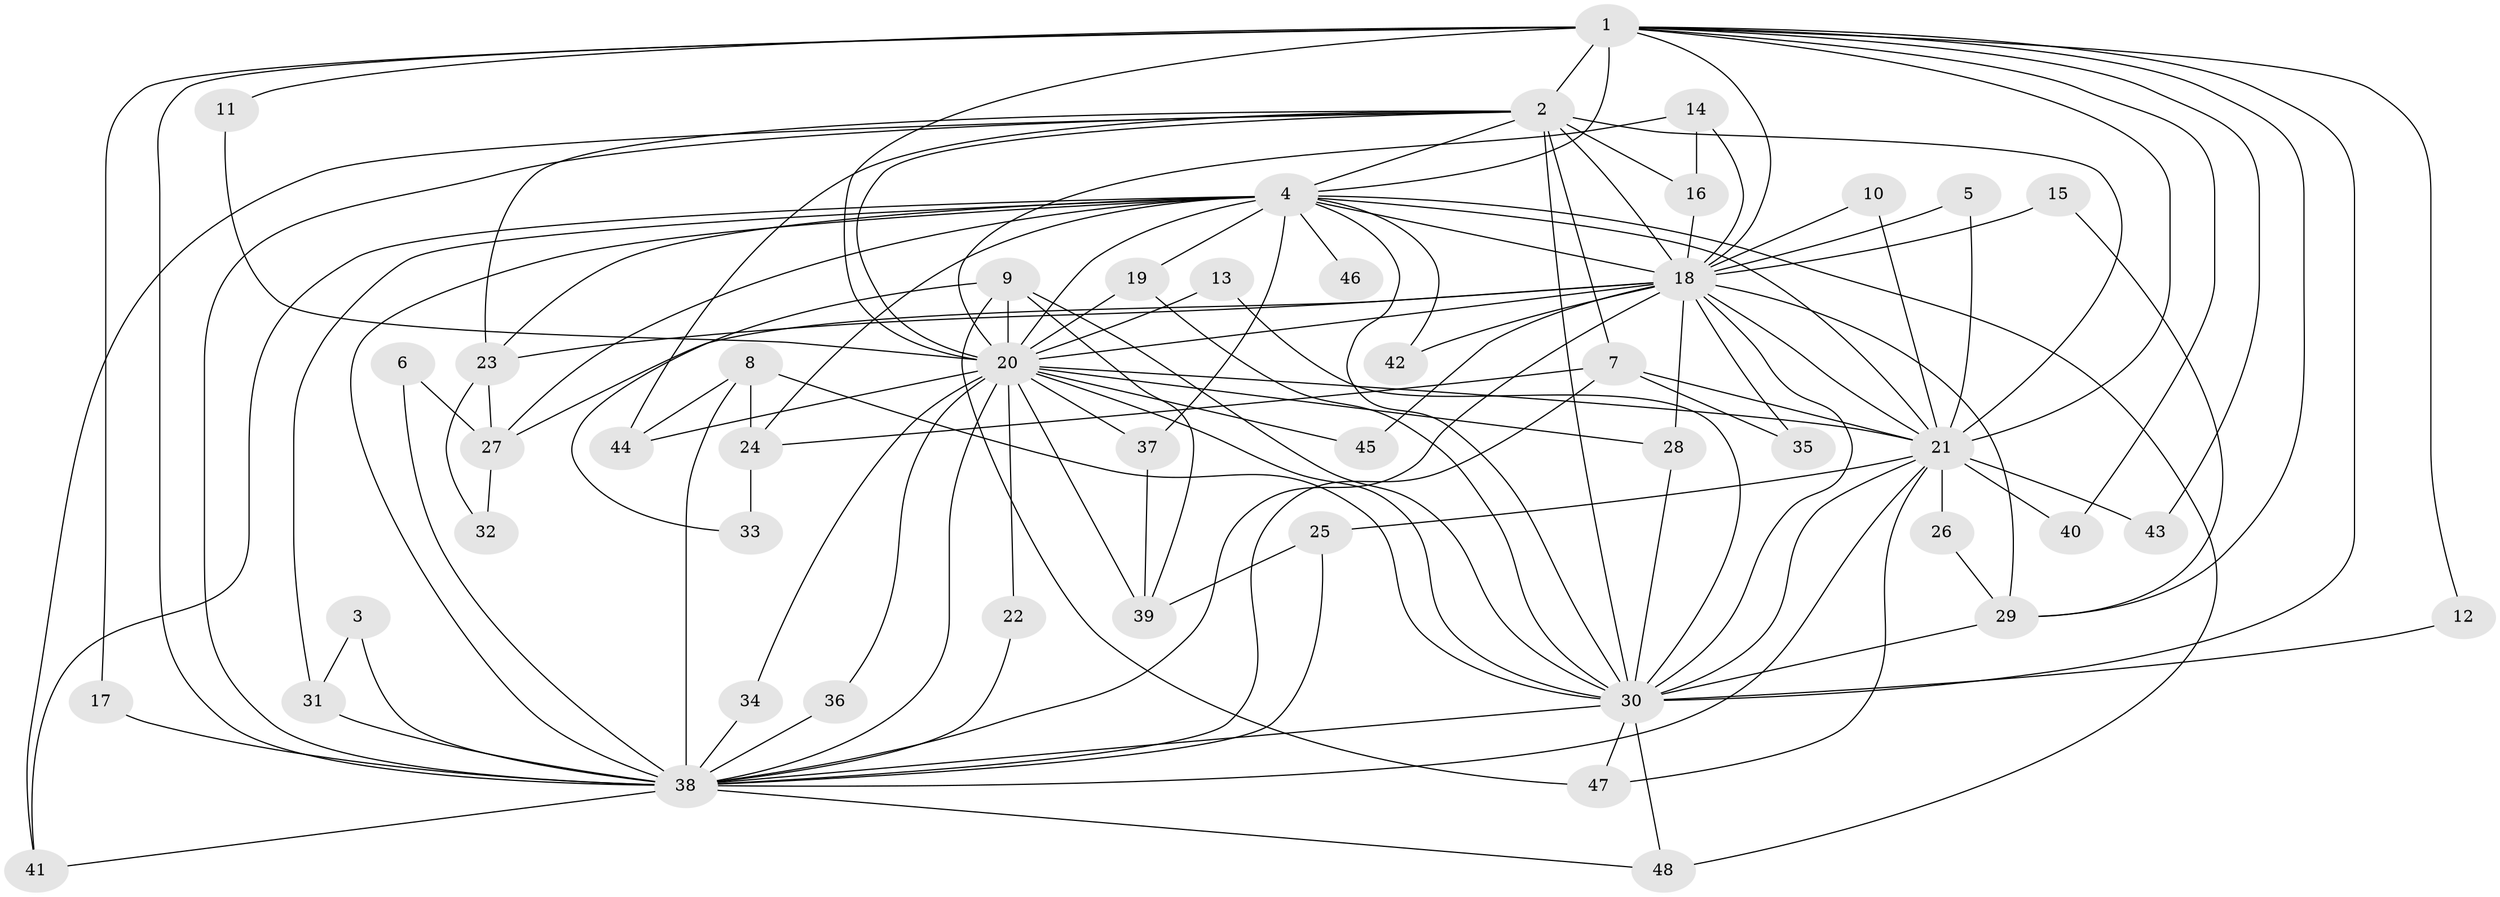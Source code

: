 // original degree distribution, {22: 0.012987012987012988, 20: 0.012987012987012988, 12: 0.025974025974025976, 26: 0.025974025974025976, 18: 0.012987012987012988, 11: 0.012987012987012988, 15: 0.012987012987012988, 23: 0.012987012987012988, 3: 0.22077922077922077, 2: 0.5454545454545454, 4: 0.03896103896103896, 5: 0.05194805194805195, 6: 0.012987012987012988}
// Generated by graph-tools (version 1.1) at 2025/36/03/04/25 23:36:14]
// undirected, 48 vertices, 121 edges
graph export_dot {
  node [color=gray90,style=filled];
  1;
  2;
  3;
  4;
  5;
  6;
  7;
  8;
  9;
  10;
  11;
  12;
  13;
  14;
  15;
  16;
  17;
  18;
  19;
  20;
  21;
  22;
  23;
  24;
  25;
  26;
  27;
  28;
  29;
  30;
  31;
  32;
  33;
  34;
  35;
  36;
  37;
  38;
  39;
  40;
  41;
  42;
  43;
  44;
  45;
  46;
  47;
  48;
  1 -- 2 [weight=4.0];
  1 -- 4 [weight=2.0];
  1 -- 11 [weight=1.0];
  1 -- 12 [weight=1.0];
  1 -- 17 [weight=1.0];
  1 -- 18 [weight=2.0];
  1 -- 20 [weight=3.0];
  1 -- 21 [weight=2.0];
  1 -- 29 [weight=1.0];
  1 -- 30 [weight=3.0];
  1 -- 38 [weight=2.0];
  1 -- 40 [weight=1.0];
  1 -- 43 [weight=1.0];
  2 -- 4 [weight=2.0];
  2 -- 7 [weight=1.0];
  2 -- 16 [weight=1.0];
  2 -- 18 [weight=2.0];
  2 -- 20 [weight=2.0];
  2 -- 21 [weight=3.0];
  2 -- 23 [weight=1.0];
  2 -- 30 [weight=2.0];
  2 -- 38 [weight=2.0];
  2 -- 41 [weight=1.0];
  2 -- 44 [weight=1.0];
  3 -- 31 [weight=1.0];
  3 -- 38 [weight=1.0];
  4 -- 18 [weight=1.0];
  4 -- 19 [weight=1.0];
  4 -- 20 [weight=2.0];
  4 -- 21 [weight=1.0];
  4 -- 23 [weight=1.0];
  4 -- 24 [weight=1.0];
  4 -- 27 [weight=1.0];
  4 -- 30 [weight=1.0];
  4 -- 31 [weight=1.0];
  4 -- 37 [weight=1.0];
  4 -- 38 [weight=2.0];
  4 -- 41 [weight=1.0];
  4 -- 42 [weight=1.0];
  4 -- 46 [weight=1.0];
  4 -- 48 [weight=1.0];
  5 -- 18 [weight=1.0];
  5 -- 21 [weight=1.0];
  6 -- 27 [weight=1.0];
  6 -- 38 [weight=1.0];
  7 -- 21 [weight=1.0];
  7 -- 24 [weight=1.0];
  7 -- 35 [weight=1.0];
  7 -- 38 [weight=1.0];
  8 -- 24 [weight=1.0];
  8 -- 30 [weight=1.0];
  8 -- 38 [weight=2.0];
  8 -- 44 [weight=1.0];
  9 -- 20 [weight=1.0];
  9 -- 30 [weight=2.0];
  9 -- 33 [weight=1.0];
  9 -- 39 [weight=1.0];
  9 -- 47 [weight=1.0];
  10 -- 18 [weight=1.0];
  10 -- 21 [weight=1.0];
  11 -- 20 [weight=1.0];
  12 -- 30 [weight=1.0];
  13 -- 20 [weight=1.0];
  13 -- 30 [weight=1.0];
  14 -- 16 [weight=1.0];
  14 -- 18 [weight=1.0];
  14 -- 20 [weight=1.0];
  15 -- 18 [weight=1.0];
  15 -- 29 [weight=1.0];
  16 -- 18 [weight=1.0];
  17 -- 38 [weight=2.0];
  18 -- 20 [weight=2.0];
  18 -- 21 [weight=1.0];
  18 -- 23 [weight=1.0];
  18 -- 27 [weight=1.0];
  18 -- 28 [weight=1.0];
  18 -- 29 [weight=1.0];
  18 -- 30 [weight=1.0];
  18 -- 35 [weight=1.0];
  18 -- 38 [weight=1.0];
  18 -- 42 [weight=1.0];
  18 -- 45 [weight=1.0];
  19 -- 20 [weight=1.0];
  19 -- 30 [weight=1.0];
  20 -- 21 [weight=1.0];
  20 -- 22 [weight=1.0];
  20 -- 28 [weight=1.0];
  20 -- 30 [weight=1.0];
  20 -- 34 [weight=1.0];
  20 -- 36 [weight=1.0];
  20 -- 37 [weight=1.0];
  20 -- 38 [weight=1.0];
  20 -- 39 [weight=1.0];
  20 -- 44 [weight=1.0];
  20 -- 45 [weight=1.0];
  21 -- 25 [weight=1.0];
  21 -- 26 [weight=1.0];
  21 -- 30 [weight=1.0];
  21 -- 38 [weight=1.0];
  21 -- 40 [weight=1.0];
  21 -- 43 [weight=1.0];
  21 -- 47 [weight=1.0];
  22 -- 38 [weight=1.0];
  23 -- 27 [weight=1.0];
  23 -- 32 [weight=1.0];
  24 -- 33 [weight=1.0];
  25 -- 38 [weight=1.0];
  25 -- 39 [weight=1.0];
  26 -- 29 [weight=1.0];
  27 -- 32 [weight=1.0];
  28 -- 30 [weight=1.0];
  29 -- 30 [weight=1.0];
  30 -- 38 [weight=1.0];
  30 -- 47 [weight=1.0];
  30 -- 48 [weight=1.0];
  31 -- 38 [weight=1.0];
  34 -- 38 [weight=1.0];
  36 -- 38 [weight=2.0];
  37 -- 39 [weight=1.0];
  38 -- 41 [weight=1.0];
  38 -- 48 [weight=1.0];
}
